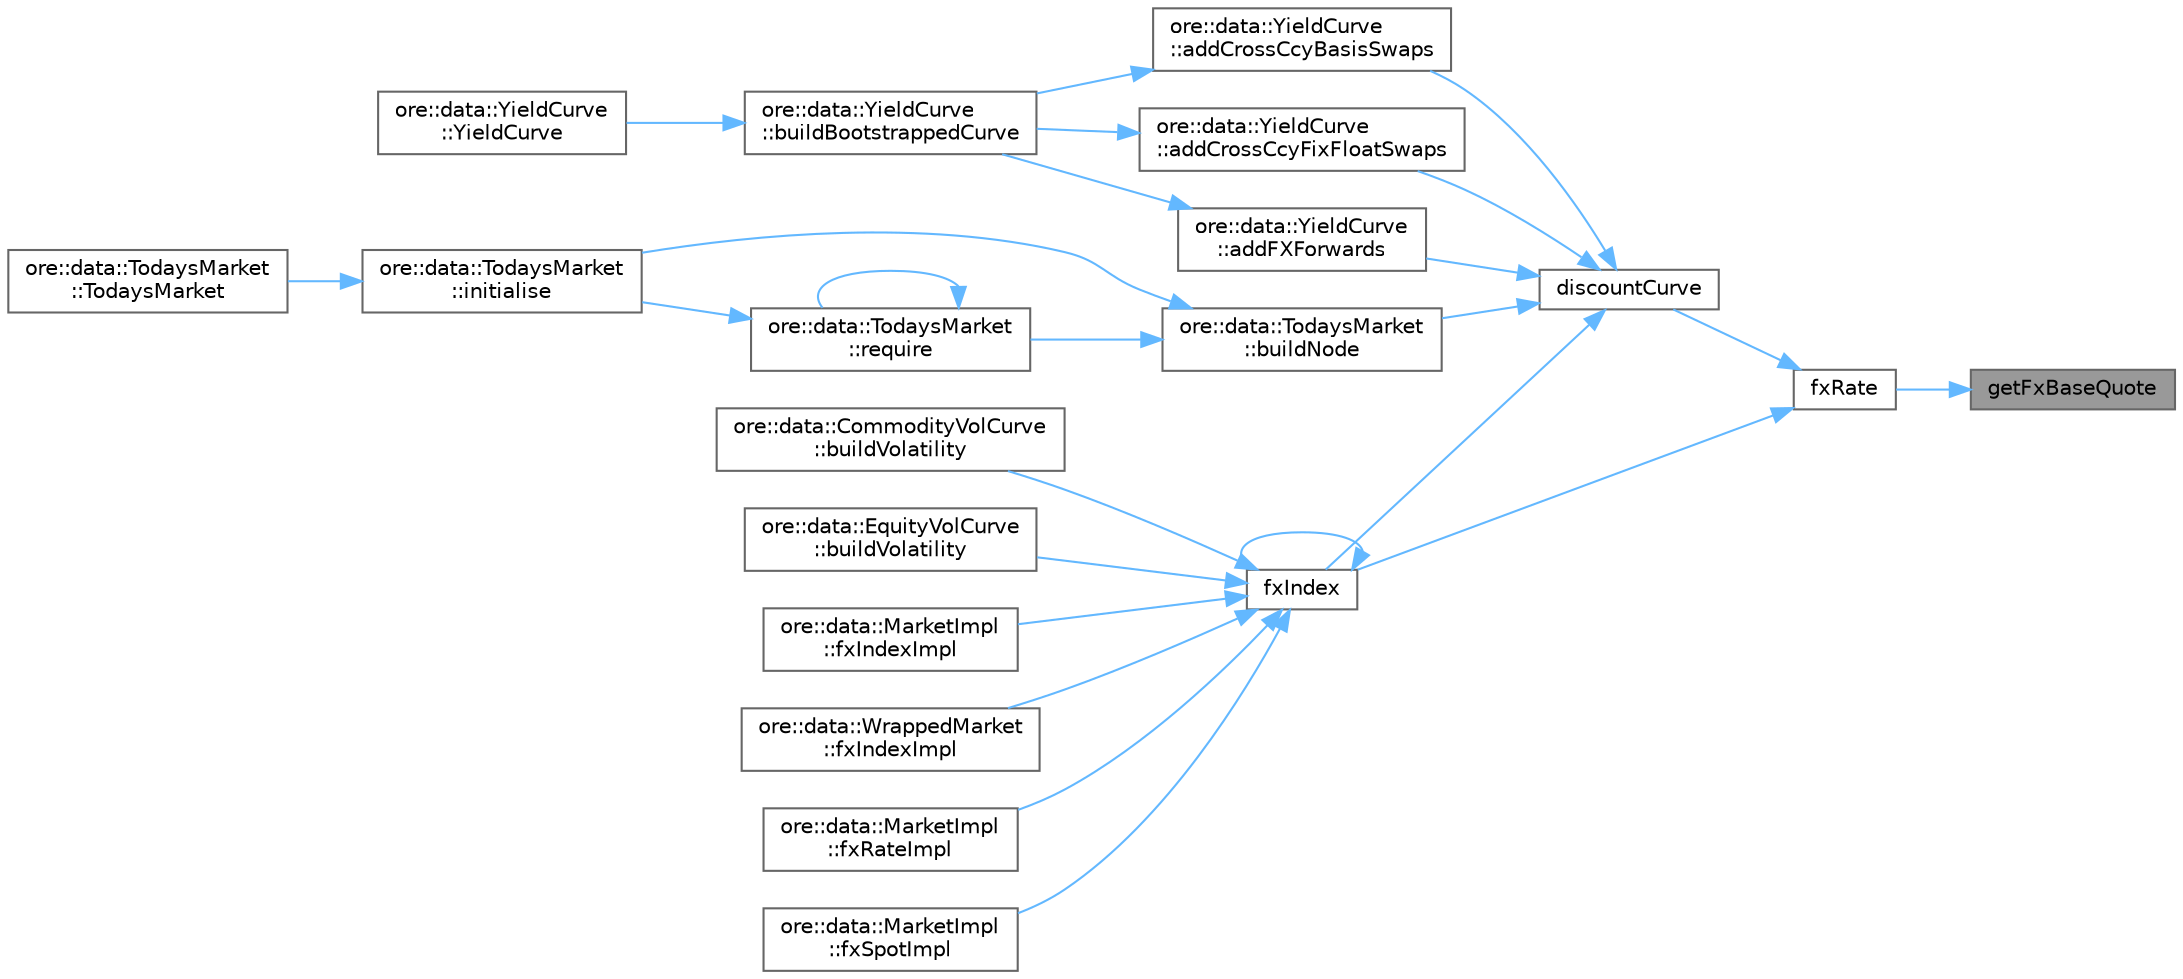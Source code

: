 digraph "getFxBaseQuote"
{
 // INTERACTIVE_SVG=YES
 // LATEX_PDF_SIZE
  bgcolor="transparent";
  edge [fontname=Helvetica,fontsize=10,labelfontname=Helvetica,labelfontsize=10];
  node [fontname=Helvetica,fontsize=10,shape=box,height=0.2,width=0.4];
  rankdir="RL";
  Node1 [label="getFxBaseQuote",height=0.2,width=0.4,color="gray40", fillcolor="grey60", style="filled", fontcolor="black",tooltip=" "];
  Node1 -> Node2 [dir="back",color="steelblue1",style="solid"];
  Node2 [label="fxRate",height=0.2,width=0.4,color="grey40", fillcolor="white", style="filled",URL="$classore_1_1data_1_1_market.html#a2c559acede2b82e98252067757600b56",tooltip=" "];
  Node2 -> Node3 [dir="back",color="steelblue1",style="solid"];
  Node3 [label="discountCurve",height=0.2,width=0.4,color="grey40", fillcolor="white", style="filled",URL="$classore_1_1data_1_1_market.html#aff00023d0e25ad7c0bf29e8cc97f9e00",tooltip=" "];
  Node3 -> Node4 [dir="back",color="steelblue1",style="solid"];
  Node4 [label="ore::data::YieldCurve\l::addCrossCcyBasisSwaps",height=0.2,width=0.4,color="grey40", fillcolor="white", style="filled",URL="$classore_1_1data_1_1_yield_curve.html#a144402dc9af3256e07e366dec4387093",tooltip=" "];
  Node4 -> Node5 [dir="back",color="steelblue1",style="solid"];
  Node5 [label="ore::data::YieldCurve\l::buildBootstrappedCurve",height=0.2,width=0.4,color="grey40", fillcolor="white", style="filled",URL="$classore_1_1data_1_1_yield_curve.html#a9926d222ab68411efb749aa1e6cbd0b1",tooltip=" "];
  Node5 -> Node6 [dir="back",color="steelblue1",style="solid"];
  Node6 [label="ore::data::YieldCurve\l::YieldCurve",height=0.2,width=0.4,color="grey40", fillcolor="white", style="filled",URL="$classore_1_1data_1_1_yield_curve.html#a59d4997751f3007ffe3c18b56f2fa207",tooltip="Constructor."];
  Node3 -> Node7 [dir="back",color="steelblue1",style="solid"];
  Node7 [label="ore::data::YieldCurve\l::addCrossCcyFixFloatSwaps",height=0.2,width=0.4,color="grey40", fillcolor="white", style="filled",URL="$classore_1_1data_1_1_yield_curve.html#ad620a7e038d28c4c068292c5efa5331f",tooltip=" "];
  Node7 -> Node5 [dir="back",color="steelblue1",style="solid"];
  Node3 -> Node8 [dir="back",color="steelblue1",style="solid"];
  Node8 [label="ore::data::YieldCurve\l::addFXForwards",height=0.2,width=0.4,color="grey40", fillcolor="white", style="filled",URL="$classore_1_1data_1_1_yield_curve.html#aac721f65b4bb569372bd3b4c86169011",tooltip=" "];
  Node8 -> Node5 [dir="back",color="steelblue1",style="solid"];
  Node3 -> Node9 [dir="back",color="steelblue1",style="solid"];
  Node9 [label="ore::data::TodaysMarket\l::buildNode",height=0.2,width=0.4,color="grey40", fillcolor="white", style="filled",URL="$classore_1_1data_1_1_todays_market.html#ae947670c7306fd552e37a0f140984721",tooltip=" "];
  Node9 -> Node10 [dir="back",color="steelblue1",style="solid"];
  Node10 [label="ore::data::TodaysMarket\l::initialise",height=0.2,width=0.4,color="grey40", fillcolor="white", style="filled",URL="$classore_1_1data_1_1_todays_market.html#a0816e5ec53019bee5353fea5fc006eb1",tooltip=" "];
  Node10 -> Node11 [dir="back",color="steelblue1",style="solid"];
  Node11 [label="ore::data::TodaysMarket\l::TodaysMarket",height=0.2,width=0.4,color="grey40", fillcolor="white", style="filled",URL="$classore_1_1data_1_1_todays_market.html#ad79acb672b27bd7258f228494d94cb32",tooltip="Constructor taking pointers and allowing for a lazy build of the market objects."];
  Node9 -> Node12 [dir="back",color="steelblue1",style="solid"];
  Node12 [label="ore::data::TodaysMarket\l::require",height=0.2,width=0.4,color="grey40", fillcolor="white", style="filled",URL="$classore_1_1data_1_1_todays_market.html#a36416143258c4e4c30bb46935cef9408",tooltip=" "];
  Node12 -> Node10 [dir="back",color="steelblue1",style="solid"];
  Node12 -> Node12 [dir="back",color="steelblue1",style="solid"];
  Node3 -> Node13 [dir="back",color="steelblue1",style="solid"];
  Node13 [label="fxIndex",height=0.2,width=0.4,color="grey40", fillcolor="white", style="filled",URL="$classore_1_1data_1_1_market.html#a8d884a61027d5434d524779453a5b918",tooltip=" "];
  Node13 -> Node14 [dir="back",color="steelblue1",style="solid"];
  Node14 [label="ore::data::CommodityVolCurve\l::buildVolatility",height=0.2,width=0.4,color="grey40", fillcolor="white", style="filled",URL="$classore_1_1data_1_1_commodity_vol_curve.html#a965effd768a291db2382b3b484ddba31",tooltip="Build a volatility surface as a proxy from another volatility surface."];
  Node13 -> Node15 [dir="back",color="steelblue1",style="solid"];
  Node15 [label="ore::data::EquityVolCurve\l::buildVolatility",height=0.2,width=0.4,color="grey40", fillcolor="white", style="filled",URL="$classore_1_1data_1_1_equity_vol_curve.html#a9e2adae2ac097879c015400d00d3b282",tooltip="Build a volatility surface as a proxy from another volatility surface."];
  Node13 -> Node13 [dir="back",color="steelblue1",style="solid"];
  Node13 -> Node16 [dir="back",color="steelblue1",style="solid"];
  Node16 [label="ore::data::MarketImpl\l::fxIndexImpl",height=0.2,width=0.4,color="grey40", fillcolor="white", style="filled",URL="$classore_1_1data_1_1_market_impl.html#a78775af5754336e57ae363f4cbb43315",tooltip="FX."];
  Node13 -> Node17 [dir="back",color="steelblue1",style="solid"];
  Node17 [label="ore::data::WrappedMarket\l::fxIndexImpl",height=0.2,width=0.4,color="grey40", fillcolor="white", style="filled",URL="$classore_1_1data_1_1_wrapped_market.html#a78775af5754336e57ae363f4cbb43315",tooltip=" "];
  Node13 -> Node18 [dir="back",color="steelblue1",style="solid"];
  Node18 [label="ore::data::MarketImpl\l::fxRateImpl",height=0.2,width=0.4,color="grey40", fillcolor="white", style="filled",URL="$classore_1_1data_1_1_market_impl.html#aaaa8bd6429c01a971334f6b7cc24bdb0",tooltip=" "];
  Node13 -> Node19 [dir="back",color="steelblue1",style="solid"];
  Node19 [label="ore::data::MarketImpl\l::fxSpotImpl",height=0.2,width=0.4,color="grey40", fillcolor="white", style="filled",URL="$classore_1_1data_1_1_market_impl.html#a509be6c04b926b4c867b45e402fed19a",tooltip=" "];
  Node2 -> Node13 [dir="back",color="steelblue1",style="solid"];
}
